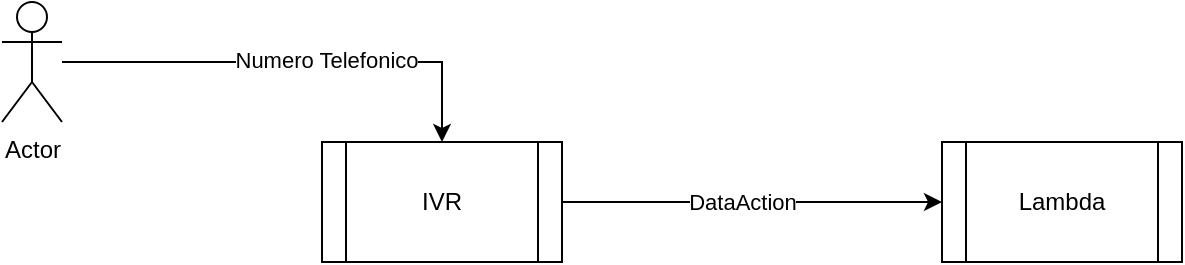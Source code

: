 <mxfile version="24.7.6">
  <diagram name="Página-1" id="tR5uD-cpqIz14159qTBs">
    <mxGraphModel dx="1032" dy="1105" grid="1" gridSize="10" guides="1" tooltips="1" connect="1" arrows="1" fold="1" page="1" pageScale="1" pageWidth="1169" pageHeight="827" math="0" shadow="0">
      <root>
        <mxCell id="0" />
        <mxCell id="1" parent="0" />
        <mxCell id="NUswJ1ts76lBLRc4Qxui-6" value="" style="edgeStyle=orthogonalEdgeStyle;rounded=0;orthogonalLoop=1;jettySize=auto;html=1;" edge="1" parent="1" source="NUswJ1ts76lBLRc4Qxui-1" target="NUswJ1ts76lBLRc4Qxui-5">
          <mxGeometry relative="1" as="geometry" />
        </mxCell>
        <mxCell id="NUswJ1ts76lBLRc4Qxui-7" value="DataAction" style="edgeLabel;html=1;align=center;verticalAlign=middle;resizable=0;points=[];" vertex="1" connectable="0" parent="NUswJ1ts76lBLRc4Qxui-6">
          <mxGeometry x="-0.2" y="-1" relative="1" as="geometry">
            <mxPoint x="14" y="-1" as="offset" />
          </mxGeometry>
        </mxCell>
        <mxCell id="NUswJ1ts76lBLRc4Qxui-1" value="IVR" style="shape=process;whiteSpace=wrap;html=1;backgroundOutline=1;" vertex="1" parent="1">
          <mxGeometry x="230" y="130" width="120" height="60" as="geometry" />
        </mxCell>
        <mxCell id="NUswJ1ts76lBLRc4Qxui-3" style="edgeStyle=orthogonalEdgeStyle;rounded=0;orthogonalLoop=1;jettySize=auto;html=1;entryX=0.5;entryY=0;entryDx=0;entryDy=0;" edge="1" parent="1" source="NUswJ1ts76lBLRc4Qxui-2" target="NUswJ1ts76lBLRc4Qxui-1">
          <mxGeometry relative="1" as="geometry" />
        </mxCell>
        <mxCell id="NUswJ1ts76lBLRc4Qxui-4" value="Numero Telefonico" style="edgeLabel;html=1;align=center;verticalAlign=middle;resizable=0;points=[];" vertex="1" connectable="0" parent="NUswJ1ts76lBLRc4Qxui-3">
          <mxGeometry x="0.148" y="-4" relative="1" as="geometry">
            <mxPoint y="-5" as="offset" />
          </mxGeometry>
        </mxCell>
        <mxCell id="NUswJ1ts76lBLRc4Qxui-2" value="Actor" style="shape=umlActor;verticalLabelPosition=bottom;verticalAlign=top;html=1;outlineConnect=0;" vertex="1" parent="1">
          <mxGeometry x="70" y="60" width="30" height="60" as="geometry" />
        </mxCell>
        <mxCell id="NUswJ1ts76lBLRc4Qxui-5" value="Lambda" style="shape=process;whiteSpace=wrap;html=1;backgroundOutline=1;" vertex="1" parent="1">
          <mxGeometry x="540" y="130" width="120" height="60" as="geometry" />
        </mxCell>
      </root>
    </mxGraphModel>
  </diagram>
</mxfile>
